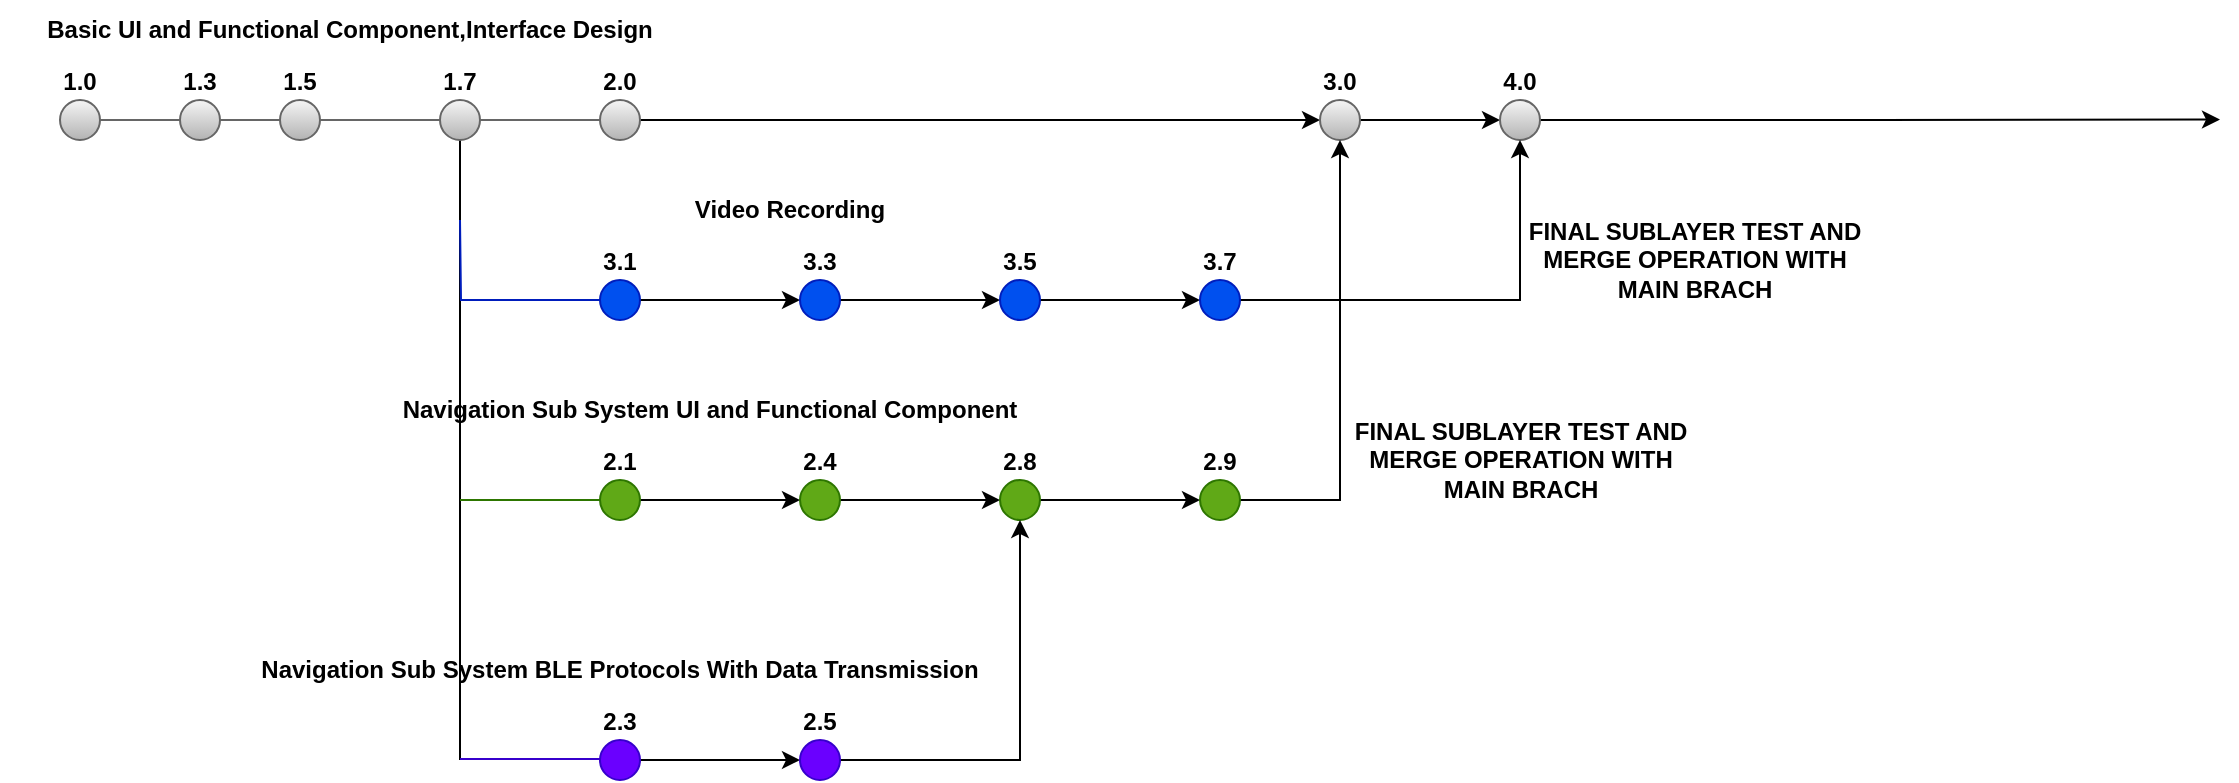 <mxfile version="24.3.1" type="github">
  <diagram id="yPxyJZ8AM_hMuL3Unpa9" name="gitflow">
    <mxGraphModel dx="1149" dy="833" grid="1" gridSize="10" guides="1" tooltips="1" connect="1" arrows="1" fold="1" page="1" pageScale="1" pageWidth="850" pageHeight="1100" math="0" shadow="0">
      <root>
        <mxCell id="0" />
        <mxCell id="1" parent="0" />
        <mxCell id="4" value="1.0" style="ellipse;whiteSpace=wrap;html=1;aspect=fixed;fillColor=#f5f5f5;strokeColor=#666666;fontStyle=1;labelPosition=center;verticalLabelPosition=top;align=center;verticalAlign=bottom;gradientColor=#b3b3b3;" parent="1" vertex="1">
          <mxGeometry x="40" y="120" width="20" height="20" as="geometry" />
        </mxCell>
        <mxCell id="uc88C127ZcW7MPMY7Nbv-179" value="" style="endArrow=none;html=1;fillColor=#f5f5f5;strokeColor=#666666;gradientColor=#b3b3b3;" edge="1" parent="1" source="4" target="uc88C127ZcW7MPMY7Nbv-178">
          <mxGeometry width="50" height="50" relative="1" as="geometry">
            <mxPoint x="-10" y="130" as="sourcePoint" />
            <mxPoint x="580" y="130" as="targetPoint" />
            <Array as="points" />
          </mxGeometry>
        </mxCell>
        <mxCell id="uc88C127ZcW7MPMY7Nbv-178" value="1.3" style="ellipse;whiteSpace=wrap;html=1;aspect=fixed;fillColor=#f5f5f5;strokeColor=#666666;fontStyle=1;labelPosition=center;verticalLabelPosition=top;align=center;verticalAlign=bottom;gradientColor=#b3b3b3;" vertex="1" parent="1">
          <mxGeometry x="100" y="120" width="20" height="20" as="geometry" />
        </mxCell>
        <mxCell id="uc88C127ZcW7MPMY7Nbv-181" value="" style="endArrow=none;html=1;fillColor=#f5f5f5;strokeColor=#666666;gradientColor=#b3b3b3;" edge="1" parent="1" source="uc88C127ZcW7MPMY7Nbv-178" target="uc88C127ZcW7MPMY7Nbv-180">
          <mxGeometry width="50" height="50" relative="1" as="geometry">
            <mxPoint x="100" y="130" as="sourcePoint" />
            <mxPoint x="580" y="130" as="targetPoint" />
            <Array as="points" />
          </mxGeometry>
        </mxCell>
        <mxCell id="uc88C127ZcW7MPMY7Nbv-180" value="1.5" style="ellipse;whiteSpace=wrap;html=1;aspect=fixed;fillColor=#f5f5f5;strokeColor=#666666;fontStyle=1;labelPosition=center;verticalLabelPosition=top;align=center;verticalAlign=bottom;gradientColor=#b3b3b3;" vertex="1" parent="1">
          <mxGeometry x="150" y="120" width="20" height="20" as="geometry" />
        </mxCell>
        <mxCell id="uc88C127ZcW7MPMY7Nbv-185" value="" style="endArrow=none;html=1;fillColor=#f5f5f5;strokeColor=#666666;gradientColor=#b3b3b3;" edge="1" parent="1" source="uc88C127ZcW7MPMY7Nbv-180" target="uc88C127ZcW7MPMY7Nbv-184">
          <mxGeometry width="50" height="50" relative="1" as="geometry">
            <mxPoint x="170" y="130" as="sourcePoint" />
            <mxPoint x="580" y="130" as="targetPoint" />
            <Array as="points" />
          </mxGeometry>
        </mxCell>
        <mxCell id="uc88C127ZcW7MPMY7Nbv-202" style="edgeStyle=orthogonalEdgeStyle;rounded=0;orthogonalLoop=1;jettySize=auto;html=1;exitX=0.5;exitY=1;exitDx=0;exitDy=0;endArrow=none;endFill=0;" edge="1" parent="1" source="uc88C127ZcW7MPMY7Nbv-184">
          <mxGeometry relative="1" as="geometry">
            <mxPoint x="240" y="450" as="targetPoint" />
            <Array as="points">
              <mxPoint x="240" y="190" />
              <mxPoint x="240" y="190" />
            </Array>
          </mxGeometry>
        </mxCell>
        <mxCell id="uc88C127ZcW7MPMY7Nbv-184" value="1.7" style="ellipse;whiteSpace=wrap;html=1;aspect=fixed;fillColor=#f5f5f5;strokeColor=#666666;fontStyle=1;labelPosition=center;verticalLabelPosition=top;align=center;verticalAlign=bottom;gradientColor=#b3b3b3;" vertex="1" parent="1">
          <mxGeometry x="230" y="120" width="20" height="20" as="geometry" />
        </mxCell>
        <mxCell id="uc88C127ZcW7MPMY7Nbv-187" value="" style="endArrow=none;html=1;fillColor=#f5f5f5;strokeColor=#666666;gradientColor=#b3b3b3;" edge="1" parent="1" source="uc88C127ZcW7MPMY7Nbv-184" target="uc88C127ZcW7MPMY7Nbv-186">
          <mxGeometry width="50" height="50" relative="1" as="geometry">
            <mxPoint x="250" y="130" as="sourcePoint" />
            <mxPoint x="580" y="130" as="targetPoint" />
            <Array as="points" />
          </mxGeometry>
        </mxCell>
        <mxCell id="uc88C127ZcW7MPMY7Nbv-224" value="" style="edgeStyle=orthogonalEdgeStyle;rounded=0;orthogonalLoop=1;jettySize=auto;html=1;" edge="1" parent="1" source="uc88C127ZcW7MPMY7Nbv-186" target="uc88C127ZcW7MPMY7Nbv-223">
          <mxGeometry relative="1" as="geometry" />
        </mxCell>
        <mxCell id="uc88C127ZcW7MPMY7Nbv-186" value="2.0" style="ellipse;whiteSpace=wrap;html=1;aspect=fixed;fillColor=#f5f5f5;strokeColor=#666666;fontStyle=1;labelPosition=center;verticalLabelPosition=top;align=center;verticalAlign=bottom;gradientColor=#b3b3b3;" vertex="1" parent="1">
          <mxGeometry x="310" y="120" width="20" height="20" as="geometry" />
        </mxCell>
        <mxCell id="uc88C127ZcW7MPMY7Nbv-232" value="" style="edgeStyle=orthogonalEdgeStyle;rounded=0;orthogonalLoop=1;jettySize=auto;html=1;fontColor=default;" edge="1" parent="1" source="uc88C127ZcW7MPMY7Nbv-205" target="uc88C127ZcW7MPMY7Nbv-231">
          <mxGeometry relative="1" as="geometry" />
        </mxCell>
        <mxCell id="uc88C127ZcW7MPMY7Nbv-205" value="&lt;font&gt;2.3&lt;/font&gt;" style="ellipse;whiteSpace=wrap;html=1;aspect=fixed;fillColor=#6a00ff;strokeColor=#3700CC;fontStyle=1;labelPosition=center;verticalLabelPosition=top;align=center;verticalAlign=bottom;fontColor=default;" vertex="1" parent="1">
          <mxGeometry x="310" y="440" width="20" height="20" as="geometry" />
        </mxCell>
        <mxCell id="uc88C127ZcW7MPMY7Nbv-216" value="" style="edgeStyle=orthogonalEdgeStyle;rounded=0;orthogonalLoop=1;jettySize=auto;html=1;endArrow=none;endFill=0;fillColor=#60a917;strokeColor=#2D7600;" edge="1" parent="1" source="uc88C127ZcW7MPMY7Nbv-206">
          <mxGeometry relative="1" as="geometry">
            <mxPoint x="240" y="320" as="targetPoint" />
          </mxGeometry>
        </mxCell>
        <mxCell id="uc88C127ZcW7MPMY7Nbv-226" value="" style="edgeStyle=orthogonalEdgeStyle;rounded=0;orthogonalLoop=1;jettySize=auto;html=1;fontColor=default;" edge="1" parent="1" source="uc88C127ZcW7MPMY7Nbv-206" target="uc88C127ZcW7MPMY7Nbv-225">
          <mxGeometry relative="1" as="geometry" />
        </mxCell>
        <mxCell id="uc88C127ZcW7MPMY7Nbv-206" value="2.1" style="ellipse;whiteSpace=wrap;html=1;aspect=fixed;fillColor=#60a917;strokeColor=#2D7600;fontStyle=1;labelPosition=center;verticalLabelPosition=top;align=center;verticalAlign=bottom;fontColor=default;" vertex="1" parent="1">
          <mxGeometry x="310" y="310" width="20" height="20" as="geometry" />
        </mxCell>
        <mxCell id="uc88C127ZcW7MPMY7Nbv-214" style="edgeStyle=orthogonalEdgeStyle;rounded=0;orthogonalLoop=1;jettySize=auto;html=1;endArrow=none;endFill=0;fillColor=#0050ef;strokeColor=#001DBC;" edge="1" parent="1" source="uc88C127ZcW7MPMY7Nbv-207">
          <mxGeometry relative="1" as="geometry">
            <mxPoint x="240" y="180" as="targetPoint" />
          </mxGeometry>
        </mxCell>
        <mxCell id="uc88C127ZcW7MPMY7Nbv-220" value="" style="edgeStyle=orthogonalEdgeStyle;rounded=0;orthogonalLoop=1;jettySize=auto;html=1;fontColor=default;" edge="1" parent="1" source="uc88C127ZcW7MPMY7Nbv-207" target="uc88C127ZcW7MPMY7Nbv-219">
          <mxGeometry relative="1" as="geometry" />
        </mxCell>
        <mxCell id="uc88C127ZcW7MPMY7Nbv-207" value="3.1" style="ellipse;whiteSpace=wrap;html=1;aspect=fixed;fillColor=#0050ef;strokeColor=#001DBC;fontStyle=1;labelPosition=center;verticalLabelPosition=top;align=center;verticalAlign=bottom;fontColor=default;" vertex="1" parent="1">
          <mxGeometry x="310" y="210" width="20" height="20" as="geometry" />
        </mxCell>
        <mxCell id="uc88C127ZcW7MPMY7Nbv-217" style="edgeStyle=orthogonalEdgeStyle;rounded=0;orthogonalLoop=1;jettySize=auto;html=1;endArrow=none;endFill=0;fillColor=#6a00ff;strokeColor=#3700CC;" edge="1" parent="1">
          <mxGeometry relative="1" as="geometry">
            <mxPoint x="240" y="449.5" as="targetPoint" />
            <mxPoint x="310" y="449.5" as="sourcePoint" />
          </mxGeometry>
        </mxCell>
        <mxCell id="uc88C127ZcW7MPMY7Nbv-222" value="" style="edgeStyle=orthogonalEdgeStyle;rounded=0;orthogonalLoop=1;jettySize=auto;html=1;fontColor=default;" edge="1" parent="1" source="uc88C127ZcW7MPMY7Nbv-219" target="uc88C127ZcW7MPMY7Nbv-221">
          <mxGeometry relative="1" as="geometry" />
        </mxCell>
        <mxCell id="uc88C127ZcW7MPMY7Nbv-219" value="3.3" style="ellipse;whiteSpace=wrap;html=1;aspect=fixed;fillColor=#0050ef;strokeColor=#001DBC;fontStyle=1;labelPosition=center;verticalLabelPosition=top;align=center;verticalAlign=bottom;fontColor=default;" vertex="1" parent="1">
          <mxGeometry x="410" y="210" width="20" height="20" as="geometry" />
        </mxCell>
        <mxCell id="uc88C127ZcW7MPMY7Nbv-245" value="" style="edgeStyle=orthogonalEdgeStyle;rounded=0;orthogonalLoop=1;jettySize=auto;html=1;fontColor=default;" edge="1" parent="1" source="uc88C127ZcW7MPMY7Nbv-221" target="uc88C127ZcW7MPMY7Nbv-244">
          <mxGeometry relative="1" as="geometry" />
        </mxCell>
        <mxCell id="uc88C127ZcW7MPMY7Nbv-221" value="3.5" style="ellipse;whiteSpace=wrap;html=1;aspect=fixed;fillColor=#0050ef;strokeColor=#001DBC;fontStyle=1;labelPosition=center;verticalLabelPosition=top;align=center;verticalAlign=bottom;fontColor=default;" vertex="1" parent="1">
          <mxGeometry x="510" y="210" width="20" height="20" as="geometry" />
        </mxCell>
        <mxCell id="uc88C127ZcW7MPMY7Nbv-238" value="" style="edgeStyle=orthogonalEdgeStyle;rounded=0;orthogonalLoop=1;jettySize=auto;html=1;" edge="1" parent="1" source="uc88C127ZcW7MPMY7Nbv-223" target="uc88C127ZcW7MPMY7Nbv-237">
          <mxGeometry relative="1" as="geometry" />
        </mxCell>
        <mxCell id="uc88C127ZcW7MPMY7Nbv-223" value="3.0" style="ellipse;whiteSpace=wrap;html=1;aspect=fixed;fillColor=#f5f5f5;strokeColor=#666666;fontStyle=1;labelPosition=center;verticalLabelPosition=top;align=center;verticalAlign=bottom;gradientColor=#b3b3b3;" vertex="1" parent="1">
          <mxGeometry x="670" y="120" width="20" height="20" as="geometry" />
        </mxCell>
        <mxCell id="uc88C127ZcW7MPMY7Nbv-228" value="" style="edgeStyle=orthogonalEdgeStyle;rounded=0;orthogonalLoop=1;jettySize=auto;html=1;fontColor=default;" edge="1" parent="1" source="uc88C127ZcW7MPMY7Nbv-225" target="uc88C127ZcW7MPMY7Nbv-227">
          <mxGeometry relative="1" as="geometry" />
        </mxCell>
        <mxCell id="uc88C127ZcW7MPMY7Nbv-225" value="2.4" style="ellipse;whiteSpace=wrap;html=1;aspect=fixed;fillColor=#60a917;strokeColor=#2D7600;fontStyle=1;labelPosition=center;verticalLabelPosition=top;align=center;verticalAlign=bottom;fontColor=default;" vertex="1" parent="1">
          <mxGeometry x="410" y="310" width="20" height="20" as="geometry" />
        </mxCell>
        <mxCell id="uc88C127ZcW7MPMY7Nbv-230" value="" style="edgeStyle=orthogonalEdgeStyle;rounded=0;orthogonalLoop=1;jettySize=auto;html=1;fontColor=default;" edge="1" parent="1" source="uc88C127ZcW7MPMY7Nbv-227" target="uc88C127ZcW7MPMY7Nbv-229">
          <mxGeometry relative="1" as="geometry" />
        </mxCell>
        <mxCell id="uc88C127ZcW7MPMY7Nbv-227" value="2.8" style="ellipse;whiteSpace=wrap;html=1;aspect=fixed;fillColor=#60a917;strokeColor=#2D7600;fontStyle=1;labelPosition=center;verticalLabelPosition=top;align=center;verticalAlign=bottom;fontColor=default;" vertex="1" parent="1">
          <mxGeometry x="510" y="310" width="20" height="20" as="geometry" />
        </mxCell>
        <mxCell id="uc88C127ZcW7MPMY7Nbv-251" style="edgeStyle=orthogonalEdgeStyle;rounded=0;orthogonalLoop=1;jettySize=auto;html=1;entryX=0.5;entryY=1;entryDx=0;entryDy=0;" edge="1" parent="1" source="uc88C127ZcW7MPMY7Nbv-229" target="uc88C127ZcW7MPMY7Nbv-223">
          <mxGeometry relative="1" as="geometry" />
        </mxCell>
        <mxCell id="uc88C127ZcW7MPMY7Nbv-229" value="2.9" style="ellipse;whiteSpace=wrap;html=1;aspect=fixed;fillColor=#60a917;strokeColor=#2D7600;fontStyle=1;labelPosition=center;verticalLabelPosition=top;align=center;verticalAlign=bottom;fontColor=default;" vertex="1" parent="1">
          <mxGeometry x="610" y="310" width="20" height="20" as="geometry" />
        </mxCell>
        <mxCell id="uc88C127ZcW7MPMY7Nbv-235" style="edgeStyle=orthogonalEdgeStyle;rounded=0;orthogonalLoop=1;jettySize=auto;html=1;entryX=0.5;entryY=1;entryDx=0;entryDy=0;" edge="1" parent="1" source="uc88C127ZcW7MPMY7Nbv-231" target="uc88C127ZcW7MPMY7Nbv-227">
          <mxGeometry relative="1" as="geometry">
            <mxPoint x="530" y="390" as="targetPoint" />
          </mxGeometry>
        </mxCell>
        <mxCell id="uc88C127ZcW7MPMY7Nbv-231" value="2.5" style="ellipse;whiteSpace=wrap;html=1;aspect=fixed;fillColor=#6a00ff;strokeColor=#3700CC;fontStyle=1;labelPosition=center;verticalLabelPosition=top;align=center;verticalAlign=bottom;fontColor=default;" vertex="1" parent="1">
          <mxGeometry x="410" y="440" width="20" height="20" as="geometry" />
        </mxCell>
        <mxCell id="uc88C127ZcW7MPMY7Nbv-262" style="edgeStyle=orthogonalEdgeStyle;rounded=0;orthogonalLoop=1;jettySize=auto;html=1;exitX=1;exitY=0.5;exitDx=0;exitDy=0;" edge="1" parent="1" source="uc88C127ZcW7MPMY7Nbv-237">
          <mxGeometry relative="1" as="geometry">
            <mxPoint x="1120" y="129.778" as="targetPoint" />
          </mxGeometry>
        </mxCell>
        <mxCell id="uc88C127ZcW7MPMY7Nbv-237" value="4.0" style="ellipse;whiteSpace=wrap;html=1;aspect=fixed;fillColor=#f5f5f5;strokeColor=#666666;fontStyle=1;labelPosition=center;verticalLabelPosition=top;align=center;verticalAlign=bottom;gradientColor=#b3b3b3;" vertex="1" parent="1">
          <mxGeometry x="760" y="120" width="20" height="20" as="geometry" />
        </mxCell>
        <mxCell id="uc88C127ZcW7MPMY7Nbv-246" style="edgeStyle=orthogonalEdgeStyle;rounded=0;orthogonalLoop=1;jettySize=auto;html=1;entryX=0.5;entryY=1;entryDx=0;entryDy=0;" edge="1" parent="1" source="uc88C127ZcW7MPMY7Nbv-244" target="uc88C127ZcW7MPMY7Nbv-237">
          <mxGeometry relative="1" as="geometry" />
        </mxCell>
        <mxCell id="uc88C127ZcW7MPMY7Nbv-244" value="3.7" style="ellipse;whiteSpace=wrap;html=1;aspect=fixed;fillColor=#0050ef;strokeColor=#001DBC;fontStyle=1;labelPosition=center;verticalLabelPosition=top;align=center;verticalAlign=bottom;fontColor=default;" vertex="1" parent="1">
          <mxGeometry x="610" y="210" width="20" height="20" as="geometry" />
        </mxCell>
        <mxCell id="uc88C127ZcW7MPMY7Nbv-254" value="&lt;b&gt;Navigation Sub System UI and Functional Component&lt;/b&gt;" style="text;html=1;align=center;verticalAlign=middle;whiteSpace=wrap;rounded=0;" vertex="1" parent="1">
          <mxGeometry x="210" y="260" width="310" height="30" as="geometry" />
        </mxCell>
        <mxCell id="uc88C127ZcW7MPMY7Nbv-256" value="&lt;b&gt;Navigation Sub System BLE Protocols With Data Transmission&lt;/b&gt;" style="text;html=1;align=center;verticalAlign=middle;whiteSpace=wrap;rounded=0;" vertex="1" parent="1">
          <mxGeometry x="120" y="390" width="400" height="30" as="geometry" />
        </mxCell>
        <mxCell id="uc88C127ZcW7MPMY7Nbv-257" value="&lt;b&gt;Video Recording&lt;/b&gt;" style="text;html=1;align=center;verticalAlign=middle;whiteSpace=wrap;rounded=0;" vertex="1" parent="1">
          <mxGeometry x="250" y="160" width="310" height="30" as="geometry" />
        </mxCell>
        <mxCell id="uc88C127ZcW7MPMY7Nbv-258" value="&lt;b&gt;Basic UI and Functional Component,Interface Design&lt;/b&gt;" style="text;html=1;align=center;verticalAlign=middle;whiteSpace=wrap;rounded=0;" vertex="1" parent="1">
          <mxGeometry x="10" y="70" width="350" height="30" as="geometry" />
        </mxCell>
        <mxCell id="uc88C127ZcW7MPMY7Nbv-260" value="&lt;b&gt;FINAL SUBLAYER TEST AND MERGE OPERATION WITH MAIN BRACH&lt;/b&gt;" style="text;html=1;align=center;verticalAlign=middle;whiteSpace=wrap;rounded=0;" vertex="1" parent="1">
          <mxGeometry x="682.5" y="290" width="175" height="20" as="geometry" />
        </mxCell>
        <mxCell id="uc88C127ZcW7MPMY7Nbv-261" value="&lt;b&gt;FINAL SUBLAYER TEST AND MERGE OPERATION WITH MAIN BRACH&lt;/b&gt;" style="text;html=1;align=center;verticalAlign=middle;whiteSpace=wrap;rounded=0;" vertex="1" parent="1">
          <mxGeometry x="770" y="190" width="175" height="20" as="geometry" />
        </mxCell>
      </root>
    </mxGraphModel>
  </diagram>
</mxfile>
